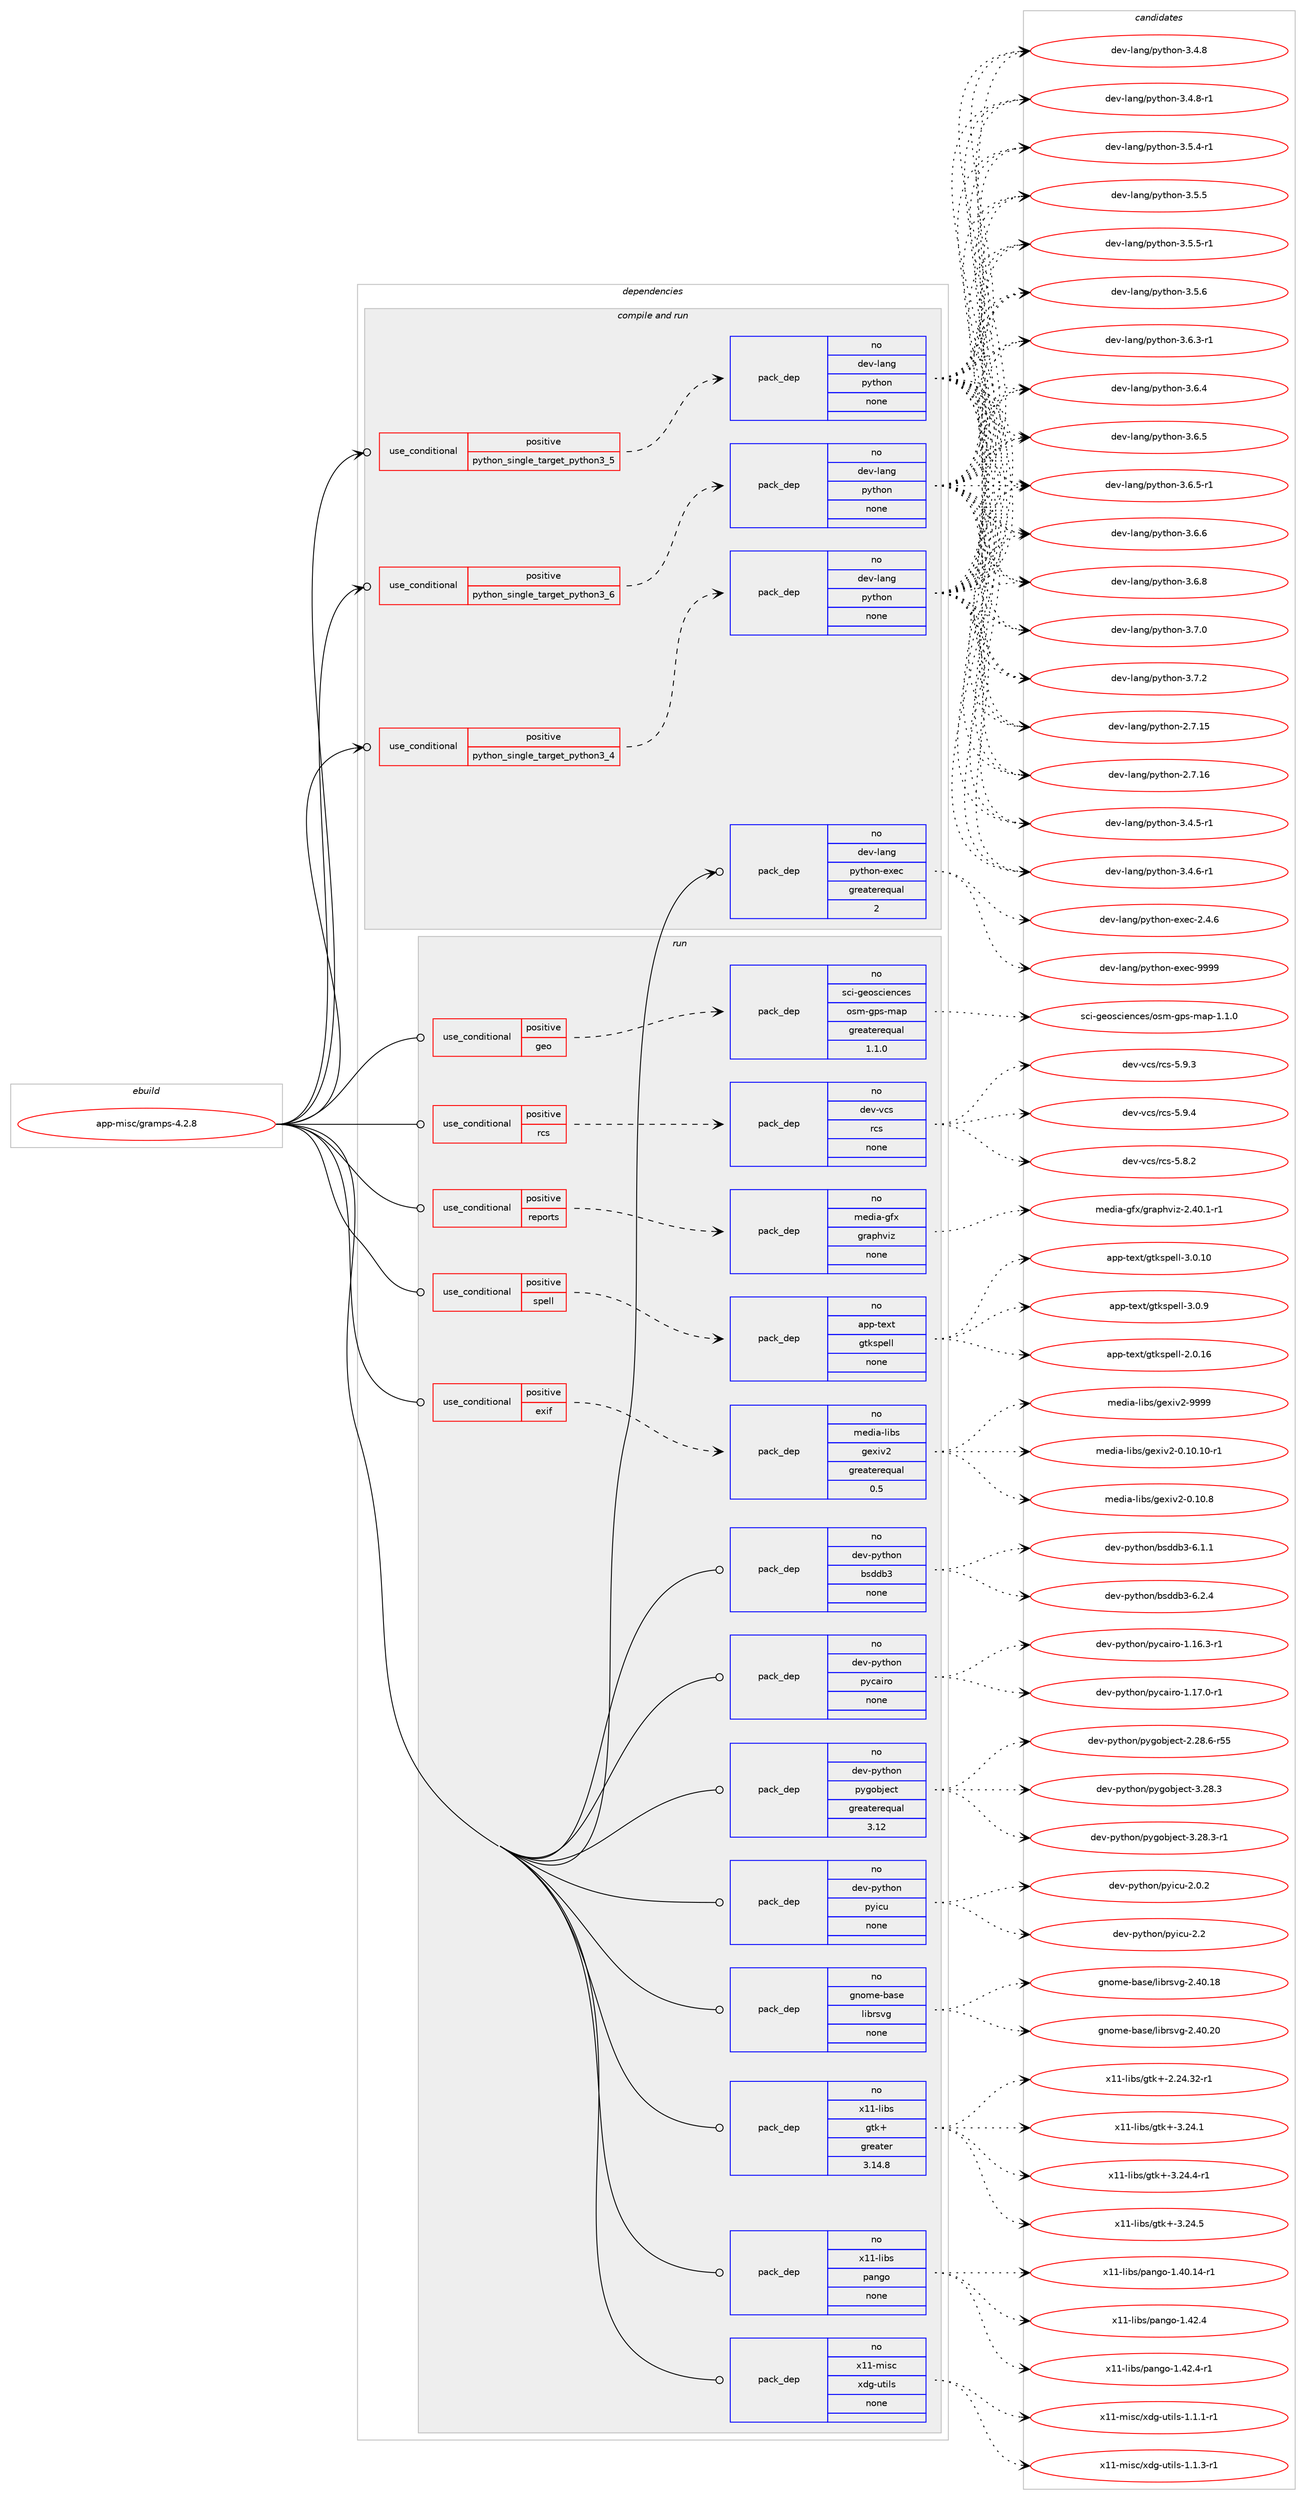digraph prolog {

# *************
# Graph options
# *************

newrank=true;
concentrate=true;
compound=true;
graph [rankdir=LR,fontname=Helvetica,fontsize=10,ranksep=1.5];#, ranksep=2.5, nodesep=0.2];
edge  [arrowhead=vee];
node  [fontname=Helvetica,fontsize=10];

# **********
# The ebuild
# **********

subgraph cluster_leftcol {
color=gray;
rank=same;
label=<<i>ebuild</i>>;
id [label="app-misc/gramps-4.2.8", color=red, width=4, href="../app-misc/gramps-4.2.8.svg"];
}

# ****************
# The dependencies
# ****************

subgraph cluster_midcol {
color=gray;
label=<<i>dependencies</i>>;
subgraph cluster_compile {
fillcolor="#eeeeee";
style=filled;
label=<<i>compile</i>>;
}
subgraph cluster_compileandrun {
fillcolor="#eeeeee";
style=filled;
label=<<i>compile and run</i>>;
subgraph cond353304 {
dependency1299059 [label=<<TABLE BORDER="0" CELLBORDER="1" CELLSPACING="0" CELLPADDING="4"><TR><TD ROWSPAN="3" CELLPADDING="10">use_conditional</TD></TR><TR><TD>positive</TD></TR><TR><TD>python_single_target_python3_4</TD></TR></TABLE>>, shape=none, color=red];
subgraph pack925539 {
dependency1299060 [label=<<TABLE BORDER="0" CELLBORDER="1" CELLSPACING="0" CELLPADDING="4" WIDTH="220"><TR><TD ROWSPAN="6" CELLPADDING="30">pack_dep</TD></TR><TR><TD WIDTH="110">no</TD></TR><TR><TD>dev-lang</TD></TR><TR><TD>python</TD></TR><TR><TD>none</TD></TR><TR><TD></TD></TR></TABLE>>, shape=none, color=blue];
}
dependency1299059:e -> dependency1299060:w [weight=20,style="dashed",arrowhead="vee"];
}
id:e -> dependency1299059:w [weight=20,style="solid",arrowhead="odotvee"];
subgraph cond353305 {
dependency1299061 [label=<<TABLE BORDER="0" CELLBORDER="1" CELLSPACING="0" CELLPADDING="4"><TR><TD ROWSPAN="3" CELLPADDING="10">use_conditional</TD></TR><TR><TD>positive</TD></TR><TR><TD>python_single_target_python3_5</TD></TR></TABLE>>, shape=none, color=red];
subgraph pack925540 {
dependency1299062 [label=<<TABLE BORDER="0" CELLBORDER="1" CELLSPACING="0" CELLPADDING="4" WIDTH="220"><TR><TD ROWSPAN="6" CELLPADDING="30">pack_dep</TD></TR><TR><TD WIDTH="110">no</TD></TR><TR><TD>dev-lang</TD></TR><TR><TD>python</TD></TR><TR><TD>none</TD></TR><TR><TD></TD></TR></TABLE>>, shape=none, color=blue];
}
dependency1299061:e -> dependency1299062:w [weight=20,style="dashed",arrowhead="vee"];
}
id:e -> dependency1299061:w [weight=20,style="solid",arrowhead="odotvee"];
subgraph cond353306 {
dependency1299063 [label=<<TABLE BORDER="0" CELLBORDER="1" CELLSPACING="0" CELLPADDING="4"><TR><TD ROWSPAN="3" CELLPADDING="10">use_conditional</TD></TR><TR><TD>positive</TD></TR><TR><TD>python_single_target_python3_6</TD></TR></TABLE>>, shape=none, color=red];
subgraph pack925541 {
dependency1299064 [label=<<TABLE BORDER="0" CELLBORDER="1" CELLSPACING="0" CELLPADDING="4" WIDTH="220"><TR><TD ROWSPAN="6" CELLPADDING="30">pack_dep</TD></TR><TR><TD WIDTH="110">no</TD></TR><TR><TD>dev-lang</TD></TR><TR><TD>python</TD></TR><TR><TD>none</TD></TR><TR><TD></TD></TR></TABLE>>, shape=none, color=blue];
}
dependency1299063:e -> dependency1299064:w [weight=20,style="dashed",arrowhead="vee"];
}
id:e -> dependency1299063:w [weight=20,style="solid",arrowhead="odotvee"];
subgraph pack925542 {
dependency1299065 [label=<<TABLE BORDER="0" CELLBORDER="1" CELLSPACING="0" CELLPADDING="4" WIDTH="220"><TR><TD ROWSPAN="6" CELLPADDING="30">pack_dep</TD></TR><TR><TD WIDTH="110">no</TD></TR><TR><TD>dev-lang</TD></TR><TR><TD>python-exec</TD></TR><TR><TD>greaterequal</TD></TR><TR><TD>2</TD></TR></TABLE>>, shape=none, color=blue];
}
id:e -> dependency1299065:w [weight=20,style="solid",arrowhead="odotvee"];
}
subgraph cluster_run {
fillcolor="#eeeeee";
style=filled;
label=<<i>run</i>>;
subgraph cond353307 {
dependency1299066 [label=<<TABLE BORDER="0" CELLBORDER="1" CELLSPACING="0" CELLPADDING="4"><TR><TD ROWSPAN="3" CELLPADDING="10">use_conditional</TD></TR><TR><TD>positive</TD></TR><TR><TD>exif</TD></TR></TABLE>>, shape=none, color=red];
subgraph pack925543 {
dependency1299067 [label=<<TABLE BORDER="0" CELLBORDER="1" CELLSPACING="0" CELLPADDING="4" WIDTH="220"><TR><TD ROWSPAN="6" CELLPADDING="30">pack_dep</TD></TR><TR><TD WIDTH="110">no</TD></TR><TR><TD>media-libs</TD></TR><TR><TD>gexiv2</TD></TR><TR><TD>greaterequal</TD></TR><TR><TD>0.5</TD></TR></TABLE>>, shape=none, color=blue];
}
dependency1299066:e -> dependency1299067:w [weight=20,style="dashed",arrowhead="vee"];
}
id:e -> dependency1299066:w [weight=20,style="solid",arrowhead="odot"];
subgraph cond353308 {
dependency1299068 [label=<<TABLE BORDER="0" CELLBORDER="1" CELLSPACING="0" CELLPADDING="4"><TR><TD ROWSPAN="3" CELLPADDING="10">use_conditional</TD></TR><TR><TD>positive</TD></TR><TR><TD>geo</TD></TR></TABLE>>, shape=none, color=red];
subgraph pack925544 {
dependency1299069 [label=<<TABLE BORDER="0" CELLBORDER="1" CELLSPACING="0" CELLPADDING="4" WIDTH="220"><TR><TD ROWSPAN="6" CELLPADDING="30">pack_dep</TD></TR><TR><TD WIDTH="110">no</TD></TR><TR><TD>sci-geosciences</TD></TR><TR><TD>osm-gps-map</TD></TR><TR><TD>greaterequal</TD></TR><TR><TD>1.1.0</TD></TR></TABLE>>, shape=none, color=blue];
}
dependency1299068:e -> dependency1299069:w [weight=20,style="dashed",arrowhead="vee"];
}
id:e -> dependency1299068:w [weight=20,style="solid",arrowhead="odot"];
subgraph cond353309 {
dependency1299070 [label=<<TABLE BORDER="0" CELLBORDER="1" CELLSPACING="0" CELLPADDING="4"><TR><TD ROWSPAN="3" CELLPADDING="10">use_conditional</TD></TR><TR><TD>positive</TD></TR><TR><TD>rcs</TD></TR></TABLE>>, shape=none, color=red];
subgraph pack925545 {
dependency1299071 [label=<<TABLE BORDER="0" CELLBORDER="1" CELLSPACING="0" CELLPADDING="4" WIDTH="220"><TR><TD ROWSPAN="6" CELLPADDING="30">pack_dep</TD></TR><TR><TD WIDTH="110">no</TD></TR><TR><TD>dev-vcs</TD></TR><TR><TD>rcs</TD></TR><TR><TD>none</TD></TR><TR><TD></TD></TR></TABLE>>, shape=none, color=blue];
}
dependency1299070:e -> dependency1299071:w [weight=20,style="dashed",arrowhead="vee"];
}
id:e -> dependency1299070:w [weight=20,style="solid",arrowhead="odot"];
subgraph cond353310 {
dependency1299072 [label=<<TABLE BORDER="0" CELLBORDER="1" CELLSPACING="0" CELLPADDING="4"><TR><TD ROWSPAN="3" CELLPADDING="10">use_conditional</TD></TR><TR><TD>positive</TD></TR><TR><TD>reports</TD></TR></TABLE>>, shape=none, color=red];
subgraph pack925546 {
dependency1299073 [label=<<TABLE BORDER="0" CELLBORDER="1" CELLSPACING="0" CELLPADDING="4" WIDTH="220"><TR><TD ROWSPAN="6" CELLPADDING="30">pack_dep</TD></TR><TR><TD WIDTH="110">no</TD></TR><TR><TD>media-gfx</TD></TR><TR><TD>graphviz</TD></TR><TR><TD>none</TD></TR><TR><TD></TD></TR></TABLE>>, shape=none, color=blue];
}
dependency1299072:e -> dependency1299073:w [weight=20,style="dashed",arrowhead="vee"];
}
id:e -> dependency1299072:w [weight=20,style="solid",arrowhead="odot"];
subgraph cond353311 {
dependency1299074 [label=<<TABLE BORDER="0" CELLBORDER="1" CELLSPACING="0" CELLPADDING="4"><TR><TD ROWSPAN="3" CELLPADDING="10">use_conditional</TD></TR><TR><TD>positive</TD></TR><TR><TD>spell</TD></TR></TABLE>>, shape=none, color=red];
subgraph pack925547 {
dependency1299075 [label=<<TABLE BORDER="0" CELLBORDER="1" CELLSPACING="0" CELLPADDING="4" WIDTH="220"><TR><TD ROWSPAN="6" CELLPADDING="30">pack_dep</TD></TR><TR><TD WIDTH="110">no</TD></TR><TR><TD>app-text</TD></TR><TR><TD>gtkspell</TD></TR><TR><TD>none</TD></TR><TR><TD></TD></TR></TABLE>>, shape=none, color=blue];
}
dependency1299074:e -> dependency1299075:w [weight=20,style="dashed",arrowhead="vee"];
}
id:e -> dependency1299074:w [weight=20,style="solid",arrowhead="odot"];
subgraph pack925548 {
dependency1299076 [label=<<TABLE BORDER="0" CELLBORDER="1" CELLSPACING="0" CELLPADDING="4" WIDTH="220"><TR><TD ROWSPAN="6" CELLPADDING="30">pack_dep</TD></TR><TR><TD WIDTH="110">no</TD></TR><TR><TD>dev-python</TD></TR><TR><TD>bsddb3</TD></TR><TR><TD>none</TD></TR><TR><TD></TD></TR></TABLE>>, shape=none, color=blue];
}
id:e -> dependency1299076:w [weight=20,style="solid",arrowhead="odot"];
subgraph pack925549 {
dependency1299077 [label=<<TABLE BORDER="0" CELLBORDER="1" CELLSPACING="0" CELLPADDING="4" WIDTH="220"><TR><TD ROWSPAN="6" CELLPADDING="30">pack_dep</TD></TR><TR><TD WIDTH="110">no</TD></TR><TR><TD>dev-python</TD></TR><TR><TD>pycairo</TD></TR><TR><TD>none</TD></TR><TR><TD></TD></TR></TABLE>>, shape=none, color=blue];
}
id:e -> dependency1299077:w [weight=20,style="solid",arrowhead="odot"];
subgraph pack925550 {
dependency1299078 [label=<<TABLE BORDER="0" CELLBORDER="1" CELLSPACING="0" CELLPADDING="4" WIDTH="220"><TR><TD ROWSPAN="6" CELLPADDING="30">pack_dep</TD></TR><TR><TD WIDTH="110">no</TD></TR><TR><TD>dev-python</TD></TR><TR><TD>pygobject</TD></TR><TR><TD>greaterequal</TD></TR><TR><TD>3.12</TD></TR></TABLE>>, shape=none, color=blue];
}
id:e -> dependency1299078:w [weight=20,style="solid",arrowhead="odot"];
subgraph pack925551 {
dependency1299079 [label=<<TABLE BORDER="0" CELLBORDER="1" CELLSPACING="0" CELLPADDING="4" WIDTH="220"><TR><TD ROWSPAN="6" CELLPADDING="30">pack_dep</TD></TR><TR><TD WIDTH="110">no</TD></TR><TR><TD>dev-python</TD></TR><TR><TD>pyicu</TD></TR><TR><TD>none</TD></TR><TR><TD></TD></TR></TABLE>>, shape=none, color=blue];
}
id:e -> dependency1299079:w [weight=20,style="solid",arrowhead="odot"];
subgraph pack925552 {
dependency1299080 [label=<<TABLE BORDER="0" CELLBORDER="1" CELLSPACING="0" CELLPADDING="4" WIDTH="220"><TR><TD ROWSPAN="6" CELLPADDING="30">pack_dep</TD></TR><TR><TD WIDTH="110">no</TD></TR><TR><TD>gnome-base</TD></TR><TR><TD>librsvg</TD></TR><TR><TD>none</TD></TR><TR><TD></TD></TR></TABLE>>, shape=none, color=blue];
}
id:e -> dependency1299080:w [weight=20,style="solid",arrowhead="odot"];
subgraph pack925553 {
dependency1299081 [label=<<TABLE BORDER="0" CELLBORDER="1" CELLSPACING="0" CELLPADDING="4" WIDTH="220"><TR><TD ROWSPAN="6" CELLPADDING="30">pack_dep</TD></TR><TR><TD WIDTH="110">no</TD></TR><TR><TD>x11-libs</TD></TR><TR><TD>gtk+</TD></TR><TR><TD>greater</TD></TR><TR><TD>3.14.8</TD></TR></TABLE>>, shape=none, color=blue];
}
id:e -> dependency1299081:w [weight=20,style="solid",arrowhead="odot"];
subgraph pack925554 {
dependency1299082 [label=<<TABLE BORDER="0" CELLBORDER="1" CELLSPACING="0" CELLPADDING="4" WIDTH="220"><TR><TD ROWSPAN="6" CELLPADDING="30">pack_dep</TD></TR><TR><TD WIDTH="110">no</TD></TR><TR><TD>x11-libs</TD></TR><TR><TD>pango</TD></TR><TR><TD>none</TD></TR><TR><TD></TD></TR></TABLE>>, shape=none, color=blue];
}
id:e -> dependency1299082:w [weight=20,style="solid",arrowhead="odot"];
subgraph pack925555 {
dependency1299083 [label=<<TABLE BORDER="0" CELLBORDER="1" CELLSPACING="0" CELLPADDING="4" WIDTH="220"><TR><TD ROWSPAN="6" CELLPADDING="30">pack_dep</TD></TR><TR><TD WIDTH="110">no</TD></TR><TR><TD>x11-misc</TD></TR><TR><TD>xdg-utils</TD></TR><TR><TD>none</TD></TR><TR><TD></TD></TR></TABLE>>, shape=none, color=blue];
}
id:e -> dependency1299083:w [weight=20,style="solid",arrowhead="odot"];
}
}

# **************
# The candidates
# **************

subgraph cluster_choices {
rank=same;
color=gray;
label=<<i>candidates</i>>;

subgraph choice925539 {
color=black;
nodesep=1;
choice10010111845108971101034711212111610411111045504655464953 [label="dev-lang/python-2.7.15", color=red, width=4,href="../dev-lang/python-2.7.15.svg"];
choice10010111845108971101034711212111610411111045504655464954 [label="dev-lang/python-2.7.16", color=red, width=4,href="../dev-lang/python-2.7.16.svg"];
choice1001011184510897110103471121211161041111104551465246534511449 [label="dev-lang/python-3.4.5-r1", color=red, width=4,href="../dev-lang/python-3.4.5-r1.svg"];
choice1001011184510897110103471121211161041111104551465246544511449 [label="dev-lang/python-3.4.6-r1", color=red, width=4,href="../dev-lang/python-3.4.6-r1.svg"];
choice100101118451089711010347112121116104111110455146524656 [label="dev-lang/python-3.4.8", color=red, width=4,href="../dev-lang/python-3.4.8.svg"];
choice1001011184510897110103471121211161041111104551465246564511449 [label="dev-lang/python-3.4.8-r1", color=red, width=4,href="../dev-lang/python-3.4.8-r1.svg"];
choice1001011184510897110103471121211161041111104551465346524511449 [label="dev-lang/python-3.5.4-r1", color=red, width=4,href="../dev-lang/python-3.5.4-r1.svg"];
choice100101118451089711010347112121116104111110455146534653 [label="dev-lang/python-3.5.5", color=red, width=4,href="../dev-lang/python-3.5.5.svg"];
choice1001011184510897110103471121211161041111104551465346534511449 [label="dev-lang/python-3.5.5-r1", color=red, width=4,href="../dev-lang/python-3.5.5-r1.svg"];
choice100101118451089711010347112121116104111110455146534654 [label="dev-lang/python-3.5.6", color=red, width=4,href="../dev-lang/python-3.5.6.svg"];
choice1001011184510897110103471121211161041111104551465446514511449 [label="dev-lang/python-3.6.3-r1", color=red, width=4,href="../dev-lang/python-3.6.3-r1.svg"];
choice100101118451089711010347112121116104111110455146544652 [label="dev-lang/python-3.6.4", color=red, width=4,href="../dev-lang/python-3.6.4.svg"];
choice100101118451089711010347112121116104111110455146544653 [label="dev-lang/python-3.6.5", color=red, width=4,href="../dev-lang/python-3.6.5.svg"];
choice1001011184510897110103471121211161041111104551465446534511449 [label="dev-lang/python-3.6.5-r1", color=red, width=4,href="../dev-lang/python-3.6.5-r1.svg"];
choice100101118451089711010347112121116104111110455146544654 [label="dev-lang/python-3.6.6", color=red, width=4,href="../dev-lang/python-3.6.6.svg"];
choice100101118451089711010347112121116104111110455146544656 [label="dev-lang/python-3.6.8", color=red, width=4,href="../dev-lang/python-3.6.8.svg"];
choice100101118451089711010347112121116104111110455146554648 [label="dev-lang/python-3.7.0", color=red, width=4,href="../dev-lang/python-3.7.0.svg"];
choice100101118451089711010347112121116104111110455146554650 [label="dev-lang/python-3.7.2", color=red, width=4,href="../dev-lang/python-3.7.2.svg"];
dependency1299060:e -> choice10010111845108971101034711212111610411111045504655464953:w [style=dotted,weight="100"];
dependency1299060:e -> choice10010111845108971101034711212111610411111045504655464954:w [style=dotted,weight="100"];
dependency1299060:e -> choice1001011184510897110103471121211161041111104551465246534511449:w [style=dotted,weight="100"];
dependency1299060:e -> choice1001011184510897110103471121211161041111104551465246544511449:w [style=dotted,weight="100"];
dependency1299060:e -> choice100101118451089711010347112121116104111110455146524656:w [style=dotted,weight="100"];
dependency1299060:e -> choice1001011184510897110103471121211161041111104551465246564511449:w [style=dotted,weight="100"];
dependency1299060:e -> choice1001011184510897110103471121211161041111104551465346524511449:w [style=dotted,weight="100"];
dependency1299060:e -> choice100101118451089711010347112121116104111110455146534653:w [style=dotted,weight="100"];
dependency1299060:e -> choice1001011184510897110103471121211161041111104551465346534511449:w [style=dotted,weight="100"];
dependency1299060:e -> choice100101118451089711010347112121116104111110455146534654:w [style=dotted,weight="100"];
dependency1299060:e -> choice1001011184510897110103471121211161041111104551465446514511449:w [style=dotted,weight="100"];
dependency1299060:e -> choice100101118451089711010347112121116104111110455146544652:w [style=dotted,weight="100"];
dependency1299060:e -> choice100101118451089711010347112121116104111110455146544653:w [style=dotted,weight="100"];
dependency1299060:e -> choice1001011184510897110103471121211161041111104551465446534511449:w [style=dotted,weight="100"];
dependency1299060:e -> choice100101118451089711010347112121116104111110455146544654:w [style=dotted,weight="100"];
dependency1299060:e -> choice100101118451089711010347112121116104111110455146544656:w [style=dotted,weight="100"];
dependency1299060:e -> choice100101118451089711010347112121116104111110455146554648:w [style=dotted,weight="100"];
dependency1299060:e -> choice100101118451089711010347112121116104111110455146554650:w [style=dotted,weight="100"];
}
subgraph choice925540 {
color=black;
nodesep=1;
choice10010111845108971101034711212111610411111045504655464953 [label="dev-lang/python-2.7.15", color=red, width=4,href="../dev-lang/python-2.7.15.svg"];
choice10010111845108971101034711212111610411111045504655464954 [label="dev-lang/python-2.7.16", color=red, width=4,href="../dev-lang/python-2.7.16.svg"];
choice1001011184510897110103471121211161041111104551465246534511449 [label="dev-lang/python-3.4.5-r1", color=red, width=4,href="../dev-lang/python-3.4.5-r1.svg"];
choice1001011184510897110103471121211161041111104551465246544511449 [label="dev-lang/python-3.4.6-r1", color=red, width=4,href="../dev-lang/python-3.4.6-r1.svg"];
choice100101118451089711010347112121116104111110455146524656 [label="dev-lang/python-3.4.8", color=red, width=4,href="../dev-lang/python-3.4.8.svg"];
choice1001011184510897110103471121211161041111104551465246564511449 [label="dev-lang/python-3.4.8-r1", color=red, width=4,href="../dev-lang/python-3.4.8-r1.svg"];
choice1001011184510897110103471121211161041111104551465346524511449 [label="dev-lang/python-3.5.4-r1", color=red, width=4,href="../dev-lang/python-3.5.4-r1.svg"];
choice100101118451089711010347112121116104111110455146534653 [label="dev-lang/python-3.5.5", color=red, width=4,href="../dev-lang/python-3.5.5.svg"];
choice1001011184510897110103471121211161041111104551465346534511449 [label="dev-lang/python-3.5.5-r1", color=red, width=4,href="../dev-lang/python-3.5.5-r1.svg"];
choice100101118451089711010347112121116104111110455146534654 [label="dev-lang/python-3.5.6", color=red, width=4,href="../dev-lang/python-3.5.6.svg"];
choice1001011184510897110103471121211161041111104551465446514511449 [label="dev-lang/python-3.6.3-r1", color=red, width=4,href="../dev-lang/python-3.6.3-r1.svg"];
choice100101118451089711010347112121116104111110455146544652 [label="dev-lang/python-3.6.4", color=red, width=4,href="../dev-lang/python-3.6.4.svg"];
choice100101118451089711010347112121116104111110455146544653 [label="dev-lang/python-3.6.5", color=red, width=4,href="../dev-lang/python-3.6.5.svg"];
choice1001011184510897110103471121211161041111104551465446534511449 [label="dev-lang/python-3.6.5-r1", color=red, width=4,href="../dev-lang/python-3.6.5-r1.svg"];
choice100101118451089711010347112121116104111110455146544654 [label="dev-lang/python-3.6.6", color=red, width=4,href="../dev-lang/python-3.6.6.svg"];
choice100101118451089711010347112121116104111110455146544656 [label="dev-lang/python-3.6.8", color=red, width=4,href="../dev-lang/python-3.6.8.svg"];
choice100101118451089711010347112121116104111110455146554648 [label="dev-lang/python-3.7.0", color=red, width=4,href="../dev-lang/python-3.7.0.svg"];
choice100101118451089711010347112121116104111110455146554650 [label="dev-lang/python-3.7.2", color=red, width=4,href="../dev-lang/python-3.7.2.svg"];
dependency1299062:e -> choice10010111845108971101034711212111610411111045504655464953:w [style=dotted,weight="100"];
dependency1299062:e -> choice10010111845108971101034711212111610411111045504655464954:w [style=dotted,weight="100"];
dependency1299062:e -> choice1001011184510897110103471121211161041111104551465246534511449:w [style=dotted,weight="100"];
dependency1299062:e -> choice1001011184510897110103471121211161041111104551465246544511449:w [style=dotted,weight="100"];
dependency1299062:e -> choice100101118451089711010347112121116104111110455146524656:w [style=dotted,weight="100"];
dependency1299062:e -> choice1001011184510897110103471121211161041111104551465246564511449:w [style=dotted,weight="100"];
dependency1299062:e -> choice1001011184510897110103471121211161041111104551465346524511449:w [style=dotted,weight="100"];
dependency1299062:e -> choice100101118451089711010347112121116104111110455146534653:w [style=dotted,weight="100"];
dependency1299062:e -> choice1001011184510897110103471121211161041111104551465346534511449:w [style=dotted,weight="100"];
dependency1299062:e -> choice100101118451089711010347112121116104111110455146534654:w [style=dotted,weight="100"];
dependency1299062:e -> choice1001011184510897110103471121211161041111104551465446514511449:w [style=dotted,weight="100"];
dependency1299062:e -> choice100101118451089711010347112121116104111110455146544652:w [style=dotted,weight="100"];
dependency1299062:e -> choice100101118451089711010347112121116104111110455146544653:w [style=dotted,weight="100"];
dependency1299062:e -> choice1001011184510897110103471121211161041111104551465446534511449:w [style=dotted,weight="100"];
dependency1299062:e -> choice100101118451089711010347112121116104111110455146544654:w [style=dotted,weight="100"];
dependency1299062:e -> choice100101118451089711010347112121116104111110455146544656:w [style=dotted,weight="100"];
dependency1299062:e -> choice100101118451089711010347112121116104111110455146554648:w [style=dotted,weight="100"];
dependency1299062:e -> choice100101118451089711010347112121116104111110455146554650:w [style=dotted,weight="100"];
}
subgraph choice925541 {
color=black;
nodesep=1;
choice10010111845108971101034711212111610411111045504655464953 [label="dev-lang/python-2.7.15", color=red, width=4,href="../dev-lang/python-2.7.15.svg"];
choice10010111845108971101034711212111610411111045504655464954 [label="dev-lang/python-2.7.16", color=red, width=4,href="../dev-lang/python-2.7.16.svg"];
choice1001011184510897110103471121211161041111104551465246534511449 [label="dev-lang/python-3.4.5-r1", color=red, width=4,href="../dev-lang/python-3.4.5-r1.svg"];
choice1001011184510897110103471121211161041111104551465246544511449 [label="dev-lang/python-3.4.6-r1", color=red, width=4,href="../dev-lang/python-3.4.6-r1.svg"];
choice100101118451089711010347112121116104111110455146524656 [label="dev-lang/python-3.4.8", color=red, width=4,href="../dev-lang/python-3.4.8.svg"];
choice1001011184510897110103471121211161041111104551465246564511449 [label="dev-lang/python-3.4.8-r1", color=red, width=4,href="../dev-lang/python-3.4.8-r1.svg"];
choice1001011184510897110103471121211161041111104551465346524511449 [label="dev-lang/python-3.5.4-r1", color=red, width=4,href="../dev-lang/python-3.5.4-r1.svg"];
choice100101118451089711010347112121116104111110455146534653 [label="dev-lang/python-3.5.5", color=red, width=4,href="../dev-lang/python-3.5.5.svg"];
choice1001011184510897110103471121211161041111104551465346534511449 [label="dev-lang/python-3.5.5-r1", color=red, width=4,href="../dev-lang/python-3.5.5-r1.svg"];
choice100101118451089711010347112121116104111110455146534654 [label="dev-lang/python-3.5.6", color=red, width=4,href="../dev-lang/python-3.5.6.svg"];
choice1001011184510897110103471121211161041111104551465446514511449 [label="dev-lang/python-3.6.3-r1", color=red, width=4,href="../dev-lang/python-3.6.3-r1.svg"];
choice100101118451089711010347112121116104111110455146544652 [label="dev-lang/python-3.6.4", color=red, width=4,href="../dev-lang/python-3.6.4.svg"];
choice100101118451089711010347112121116104111110455146544653 [label="dev-lang/python-3.6.5", color=red, width=4,href="../dev-lang/python-3.6.5.svg"];
choice1001011184510897110103471121211161041111104551465446534511449 [label="dev-lang/python-3.6.5-r1", color=red, width=4,href="../dev-lang/python-3.6.5-r1.svg"];
choice100101118451089711010347112121116104111110455146544654 [label="dev-lang/python-3.6.6", color=red, width=4,href="../dev-lang/python-3.6.6.svg"];
choice100101118451089711010347112121116104111110455146544656 [label="dev-lang/python-3.6.8", color=red, width=4,href="../dev-lang/python-3.6.8.svg"];
choice100101118451089711010347112121116104111110455146554648 [label="dev-lang/python-3.7.0", color=red, width=4,href="../dev-lang/python-3.7.0.svg"];
choice100101118451089711010347112121116104111110455146554650 [label="dev-lang/python-3.7.2", color=red, width=4,href="../dev-lang/python-3.7.2.svg"];
dependency1299064:e -> choice10010111845108971101034711212111610411111045504655464953:w [style=dotted,weight="100"];
dependency1299064:e -> choice10010111845108971101034711212111610411111045504655464954:w [style=dotted,weight="100"];
dependency1299064:e -> choice1001011184510897110103471121211161041111104551465246534511449:w [style=dotted,weight="100"];
dependency1299064:e -> choice1001011184510897110103471121211161041111104551465246544511449:w [style=dotted,weight="100"];
dependency1299064:e -> choice100101118451089711010347112121116104111110455146524656:w [style=dotted,weight="100"];
dependency1299064:e -> choice1001011184510897110103471121211161041111104551465246564511449:w [style=dotted,weight="100"];
dependency1299064:e -> choice1001011184510897110103471121211161041111104551465346524511449:w [style=dotted,weight="100"];
dependency1299064:e -> choice100101118451089711010347112121116104111110455146534653:w [style=dotted,weight="100"];
dependency1299064:e -> choice1001011184510897110103471121211161041111104551465346534511449:w [style=dotted,weight="100"];
dependency1299064:e -> choice100101118451089711010347112121116104111110455146534654:w [style=dotted,weight="100"];
dependency1299064:e -> choice1001011184510897110103471121211161041111104551465446514511449:w [style=dotted,weight="100"];
dependency1299064:e -> choice100101118451089711010347112121116104111110455146544652:w [style=dotted,weight="100"];
dependency1299064:e -> choice100101118451089711010347112121116104111110455146544653:w [style=dotted,weight="100"];
dependency1299064:e -> choice1001011184510897110103471121211161041111104551465446534511449:w [style=dotted,weight="100"];
dependency1299064:e -> choice100101118451089711010347112121116104111110455146544654:w [style=dotted,weight="100"];
dependency1299064:e -> choice100101118451089711010347112121116104111110455146544656:w [style=dotted,weight="100"];
dependency1299064:e -> choice100101118451089711010347112121116104111110455146554648:w [style=dotted,weight="100"];
dependency1299064:e -> choice100101118451089711010347112121116104111110455146554650:w [style=dotted,weight="100"];
}
subgraph choice925542 {
color=black;
nodesep=1;
choice1001011184510897110103471121211161041111104510112010199455046524654 [label="dev-lang/python-exec-2.4.6", color=red, width=4,href="../dev-lang/python-exec-2.4.6.svg"];
choice10010111845108971101034711212111610411111045101120101994557575757 [label="dev-lang/python-exec-9999", color=red, width=4,href="../dev-lang/python-exec-9999.svg"];
dependency1299065:e -> choice1001011184510897110103471121211161041111104510112010199455046524654:w [style=dotted,weight="100"];
dependency1299065:e -> choice10010111845108971101034711212111610411111045101120101994557575757:w [style=dotted,weight="100"];
}
subgraph choice925543 {
color=black;
nodesep=1;
choice109101100105974510810598115471031011201051185045484649484649484511449 [label="media-libs/gexiv2-0.10.10-r1", color=red, width=4,href="../media-libs/gexiv2-0.10.10-r1.svg"];
choice109101100105974510810598115471031011201051185045484649484656 [label="media-libs/gexiv2-0.10.8", color=red, width=4,href="../media-libs/gexiv2-0.10.8.svg"];
choice10910110010597451081059811547103101120105118504557575757 [label="media-libs/gexiv2-9999", color=red, width=4,href="../media-libs/gexiv2-9999.svg"];
dependency1299067:e -> choice109101100105974510810598115471031011201051185045484649484649484511449:w [style=dotted,weight="100"];
dependency1299067:e -> choice109101100105974510810598115471031011201051185045484649484656:w [style=dotted,weight="100"];
dependency1299067:e -> choice10910110010597451081059811547103101120105118504557575757:w [style=dotted,weight="100"];
}
subgraph choice925544 {
color=black;
nodesep=1;
choice1159910545103101111115991051011109910111547111115109451031121154510997112454946494648 [label="sci-geosciences/osm-gps-map-1.1.0", color=red, width=4,href="../sci-geosciences/osm-gps-map-1.1.0.svg"];
dependency1299069:e -> choice1159910545103101111115991051011109910111547111115109451031121154510997112454946494648:w [style=dotted,weight="100"];
}
subgraph choice925545 {
color=black;
nodesep=1;
choice10010111845118991154711499115455346564650 [label="dev-vcs/rcs-5.8.2", color=red, width=4,href="../dev-vcs/rcs-5.8.2.svg"];
choice10010111845118991154711499115455346574651 [label="dev-vcs/rcs-5.9.3", color=red, width=4,href="../dev-vcs/rcs-5.9.3.svg"];
choice10010111845118991154711499115455346574652 [label="dev-vcs/rcs-5.9.4", color=red, width=4,href="../dev-vcs/rcs-5.9.4.svg"];
dependency1299071:e -> choice10010111845118991154711499115455346564650:w [style=dotted,weight="100"];
dependency1299071:e -> choice10010111845118991154711499115455346574651:w [style=dotted,weight="100"];
dependency1299071:e -> choice10010111845118991154711499115455346574652:w [style=dotted,weight="100"];
}
subgraph choice925546 {
color=black;
nodesep=1;
choice10910110010597451031021204710311497112104118105122455046524846494511449 [label="media-gfx/graphviz-2.40.1-r1", color=red, width=4,href="../media-gfx/graphviz-2.40.1-r1.svg"];
dependency1299073:e -> choice10910110010597451031021204710311497112104118105122455046524846494511449:w [style=dotted,weight="100"];
}
subgraph choice925547 {
color=black;
nodesep=1;
choice97112112451161011201164710311610711511210110810845504648464954 [label="app-text/gtkspell-2.0.16", color=red, width=4,href="../app-text/gtkspell-2.0.16.svg"];
choice97112112451161011201164710311610711511210110810845514648464948 [label="app-text/gtkspell-3.0.10", color=red, width=4,href="../app-text/gtkspell-3.0.10.svg"];
choice971121124511610112011647103116107115112101108108455146484657 [label="app-text/gtkspell-3.0.9", color=red, width=4,href="../app-text/gtkspell-3.0.9.svg"];
dependency1299075:e -> choice97112112451161011201164710311610711511210110810845504648464954:w [style=dotted,weight="100"];
dependency1299075:e -> choice97112112451161011201164710311610711511210110810845514648464948:w [style=dotted,weight="100"];
dependency1299075:e -> choice971121124511610112011647103116107115112101108108455146484657:w [style=dotted,weight="100"];
}
subgraph choice925548 {
color=black;
nodesep=1;
choice1001011184511212111610411111047981151001009851455446494649 [label="dev-python/bsddb3-6.1.1", color=red, width=4,href="../dev-python/bsddb3-6.1.1.svg"];
choice1001011184511212111610411111047981151001009851455446504652 [label="dev-python/bsddb3-6.2.4", color=red, width=4,href="../dev-python/bsddb3-6.2.4.svg"];
dependency1299076:e -> choice1001011184511212111610411111047981151001009851455446494649:w [style=dotted,weight="100"];
dependency1299076:e -> choice1001011184511212111610411111047981151001009851455446504652:w [style=dotted,weight="100"];
}
subgraph choice925549 {
color=black;
nodesep=1;
choice10010111845112121116104111110471121219997105114111454946495446514511449 [label="dev-python/pycairo-1.16.3-r1", color=red, width=4,href="../dev-python/pycairo-1.16.3-r1.svg"];
choice10010111845112121116104111110471121219997105114111454946495546484511449 [label="dev-python/pycairo-1.17.0-r1", color=red, width=4,href="../dev-python/pycairo-1.17.0-r1.svg"];
dependency1299077:e -> choice10010111845112121116104111110471121219997105114111454946495446514511449:w [style=dotted,weight="100"];
dependency1299077:e -> choice10010111845112121116104111110471121219997105114111454946495546484511449:w [style=dotted,weight="100"];
}
subgraph choice925550 {
color=black;
nodesep=1;
choice1001011184511212111610411111047112121103111981061019911645504650564654451145353 [label="dev-python/pygobject-2.28.6-r55", color=red, width=4,href="../dev-python/pygobject-2.28.6-r55.svg"];
choice1001011184511212111610411111047112121103111981061019911645514650564651 [label="dev-python/pygobject-3.28.3", color=red, width=4,href="../dev-python/pygobject-3.28.3.svg"];
choice10010111845112121116104111110471121211031119810610199116455146505646514511449 [label="dev-python/pygobject-3.28.3-r1", color=red, width=4,href="../dev-python/pygobject-3.28.3-r1.svg"];
dependency1299078:e -> choice1001011184511212111610411111047112121103111981061019911645504650564654451145353:w [style=dotted,weight="100"];
dependency1299078:e -> choice1001011184511212111610411111047112121103111981061019911645514650564651:w [style=dotted,weight="100"];
dependency1299078:e -> choice10010111845112121116104111110471121211031119810610199116455146505646514511449:w [style=dotted,weight="100"];
}
subgraph choice925551 {
color=black;
nodesep=1;
choice100101118451121211161041111104711212110599117455046484650 [label="dev-python/pyicu-2.0.2", color=red, width=4,href="../dev-python/pyicu-2.0.2.svg"];
choice10010111845112121116104111110471121211059911745504650 [label="dev-python/pyicu-2.2", color=red, width=4,href="../dev-python/pyicu-2.2.svg"];
dependency1299079:e -> choice100101118451121211161041111104711212110599117455046484650:w [style=dotted,weight="100"];
dependency1299079:e -> choice10010111845112121116104111110471121211059911745504650:w [style=dotted,weight="100"];
}
subgraph choice925552 {
color=black;
nodesep=1;
choice10311011110910145989711510147108105981141151181034550465248464956 [label="gnome-base/librsvg-2.40.18", color=red, width=4,href="../gnome-base/librsvg-2.40.18.svg"];
choice10311011110910145989711510147108105981141151181034550465248465048 [label="gnome-base/librsvg-2.40.20", color=red, width=4,href="../gnome-base/librsvg-2.40.20.svg"];
dependency1299080:e -> choice10311011110910145989711510147108105981141151181034550465248464956:w [style=dotted,weight="100"];
dependency1299080:e -> choice10311011110910145989711510147108105981141151181034550465248465048:w [style=dotted,weight="100"];
}
subgraph choice925553 {
color=black;
nodesep=1;
choice12049494510810598115471031161074345504650524651504511449 [label="x11-libs/gtk+-2.24.32-r1", color=red, width=4,href="../x11-libs/gtk+-2.24.32-r1.svg"];
choice12049494510810598115471031161074345514650524649 [label="x11-libs/gtk+-3.24.1", color=red, width=4,href="../x11-libs/gtk+-3.24.1.svg"];
choice120494945108105981154710311610743455146505246524511449 [label="x11-libs/gtk+-3.24.4-r1", color=red, width=4,href="../x11-libs/gtk+-3.24.4-r1.svg"];
choice12049494510810598115471031161074345514650524653 [label="x11-libs/gtk+-3.24.5", color=red, width=4,href="../x11-libs/gtk+-3.24.5.svg"];
dependency1299081:e -> choice12049494510810598115471031161074345504650524651504511449:w [style=dotted,weight="100"];
dependency1299081:e -> choice12049494510810598115471031161074345514650524649:w [style=dotted,weight="100"];
dependency1299081:e -> choice120494945108105981154710311610743455146505246524511449:w [style=dotted,weight="100"];
dependency1299081:e -> choice12049494510810598115471031161074345514650524653:w [style=dotted,weight="100"];
}
subgraph choice925554 {
color=black;
nodesep=1;
choice12049494510810598115471129711010311145494652484649524511449 [label="x11-libs/pango-1.40.14-r1", color=red, width=4,href="../x11-libs/pango-1.40.14-r1.svg"];
choice12049494510810598115471129711010311145494652504652 [label="x11-libs/pango-1.42.4", color=red, width=4,href="../x11-libs/pango-1.42.4.svg"];
choice120494945108105981154711297110103111454946525046524511449 [label="x11-libs/pango-1.42.4-r1", color=red, width=4,href="../x11-libs/pango-1.42.4-r1.svg"];
dependency1299082:e -> choice12049494510810598115471129711010311145494652484649524511449:w [style=dotted,weight="100"];
dependency1299082:e -> choice12049494510810598115471129711010311145494652504652:w [style=dotted,weight="100"];
dependency1299082:e -> choice120494945108105981154711297110103111454946525046524511449:w [style=dotted,weight="100"];
}
subgraph choice925555 {
color=black;
nodesep=1;
choice1204949451091051159947120100103451171161051081154549464946494511449 [label="x11-misc/xdg-utils-1.1.1-r1", color=red, width=4,href="../x11-misc/xdg-utils-1.1.1-r1.svg"];
choice1204949451091051159947120100103451171161051081154549464946514511449 [label="x11-misc/xdg-utils-1.1.3-r1", color=red, width=4,href="../x11-misc/xdg-utils-1.1.3-r1.svg"];
dependency1299083:e -> choice1204949451091051159947120100103451171161051081154549464946494511449:w [style=dotted,weight="100"];
dependency1299083:e -> choice1204949451091051159947120100103451171161051081154549464946514511449:w [style=dotted,weight="100"];
}
}

}
